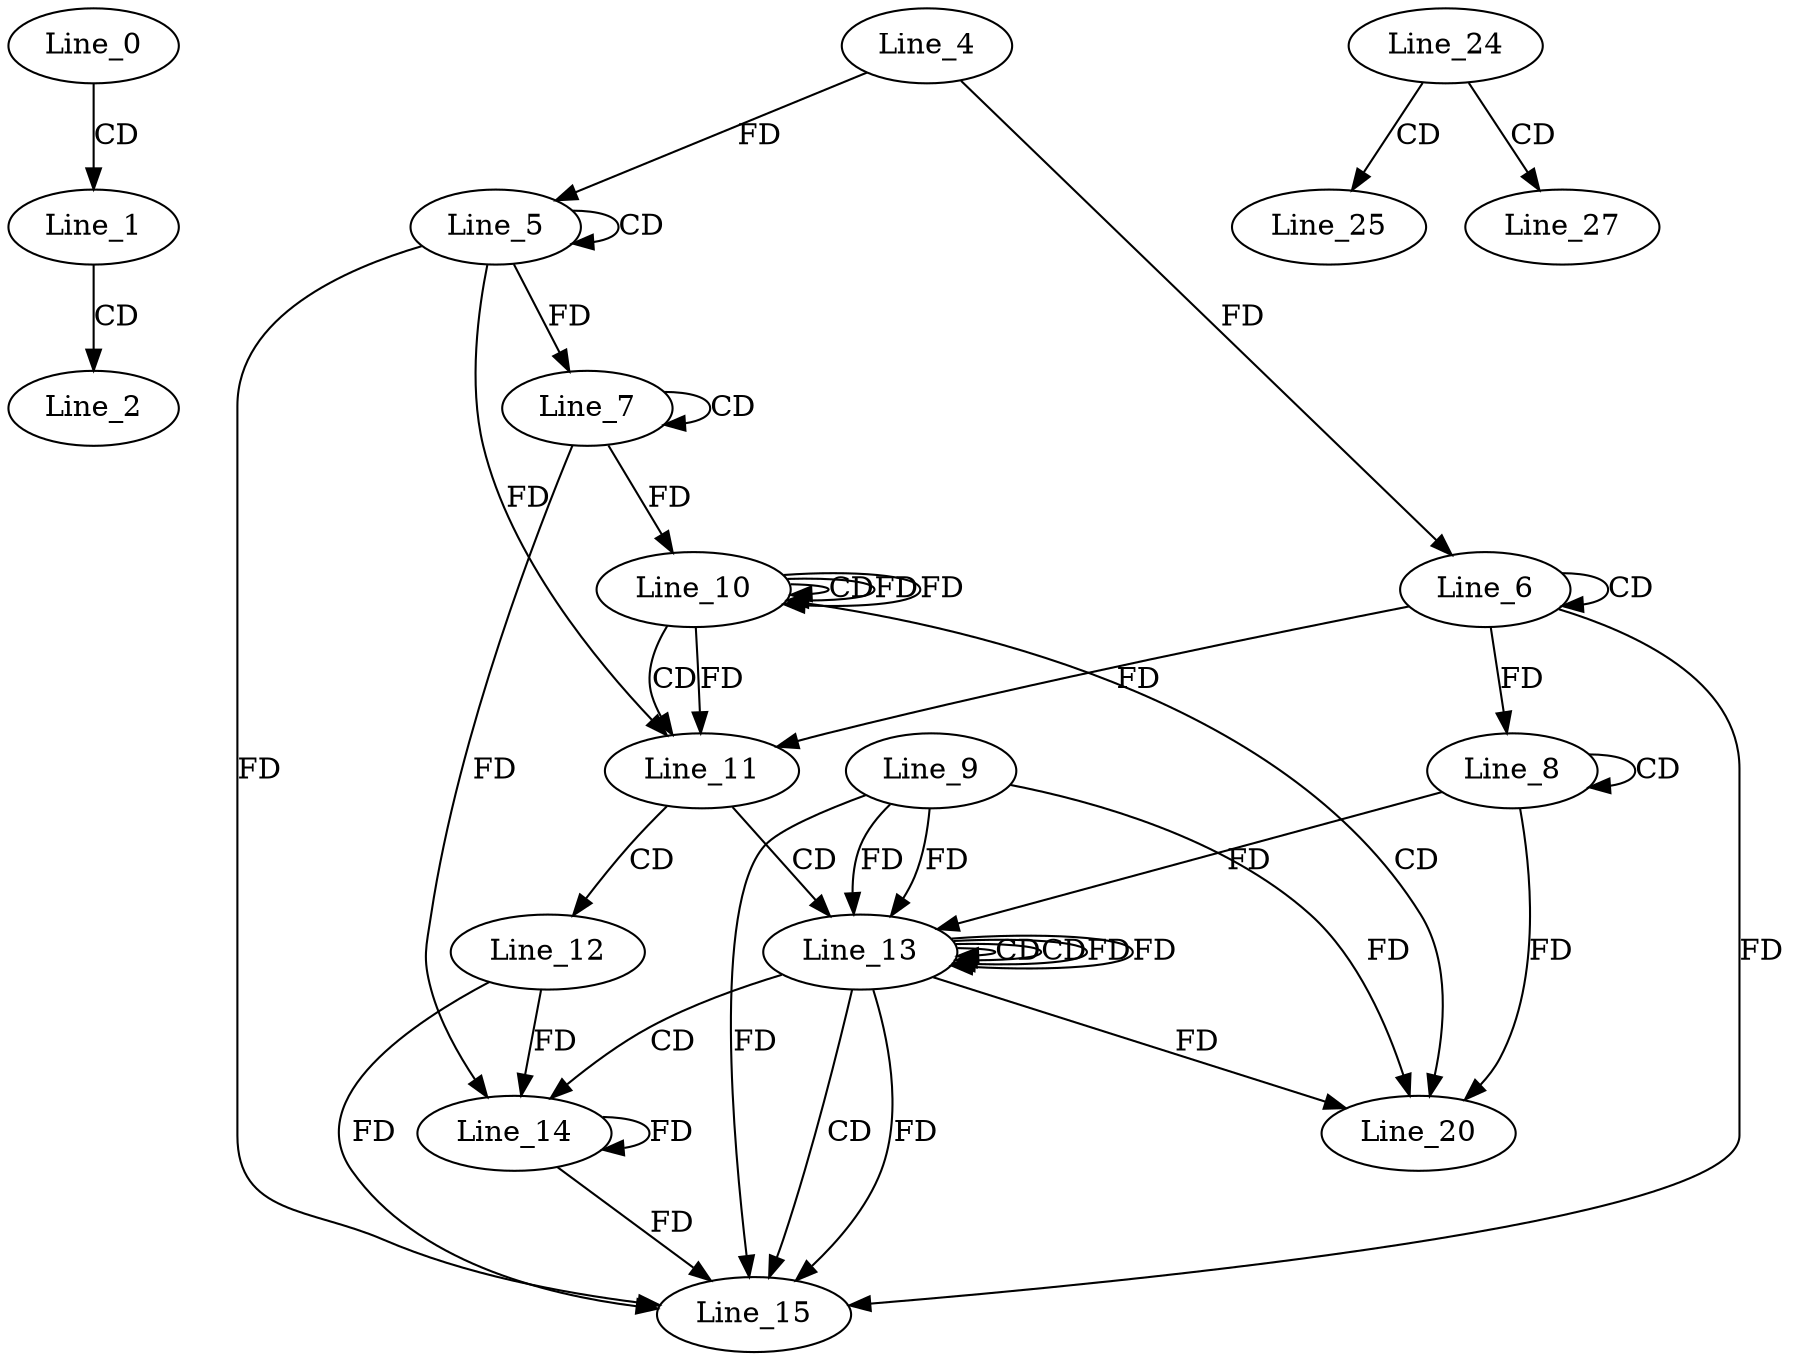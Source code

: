 digraph G {
  Line_0;
  Line_1;
  Line_2;
  Line_5;
  Line_5;
  Line_4;
  Line_6;
  Line_6;
  Line_7;
  Line_7;
  Line_8;
  Line_8;
  Line_10;
  Line_10;
  Line_10;
  Line_11;
  Line_11;
  Line_11;
  Line_12;
  Line_13;
  Line_9;
  Line_13;
  Line_13;
  Line_14;
  Line_15;
  Line_15;
  Line_15;
  Line_20;
  Line_24;
  Line_25;
  Line_27;
  Line_0 -> Line_1 [ label="CD" ];
  Line_1 -> Line_2 [ label="CD" ];
  Line_5 -> Line_5 [ label="CD" ];
  Line_4 -> Line_5 [ label="FD" ];
  Line_6 -> Line_6 [ label="CD" ];
  Line_4 -> Line_6 [ label="FD" ];
  Line_7 -> Line_7 [ label="CD" ];
  Line_5 -> Line_7 [ label="FD" ];
  Line_8 -> Line_8 [ label="CD" ];
  Line_6 -> Line_8 [ label="FD" ];
  Line_7 -> Line_10 [ label="FD" ];
  Line_10 -> Line_10 [ label="CD" ];
  Line_10 -> Line_10 [ label="FD" ];
  Line_10 -> Line_11 [ label="CD" ];
  Line_5 -> Line_11 [ label="FD" ];
  Line_10 -> Line_11 [ label="FD" ];
  Line_6 -> Line_11 [ label="FD" ];
  Line_11 -> Line_12 [ label="CD" ];
  Line_11 -> Line_13 [ label="CD" ];
  Line_13 -> Line_13 [ label="CD" ];
  Line_9 -> Line_13 [ label="FD" ];
  Line_8 -> Line_13 [ label="FD" ];
  Line_13 -> Line_13 [ label="CD" ];
  Line_13 -> Line_13 [ label="FD" ];
  Line_9 -> Line_13 [ label="FD" ];
  Line_13 -> Line_14 [ label="CD" ];
  Line_14 -> Line_14 [ label="FD" ];
  Line_12 -> Line_14 [ label="FD" ];
  Line_7 -> Line_14 [ label="FD" ];
  Line_13 -> Line_15 [ label="CD" ];
  Line_5 -> Line_15 [ label="FD" ];
  Line_14 -> Line_15 [ label="FD" ];
  Line_12 -> Line_15 [ label="FD" ];
  Line_6 -> Line_15 [ label="FD" ];
  Line_13 -> Line_15 [ label="FD" ];
  Line_9 -> Line_15 [ label="FD" ];
  Line_10 -> Line_20 [ label="CD" ];
  Line_8 -> Line_20 [ label="FD" ];
  Line_13 -> Line_20 [ label="FD" ];
  Line_9 -> Line_20 [ label="FD" ];
  Line_24 -> Line_25 [ label="CD" ];
  Line_24 -> Line_27 [ label="CD" ];
  Line_10 -> Line_10 [ label="FD" ];
  Line_13 -> Line_13 [ label="FD" ];
}
